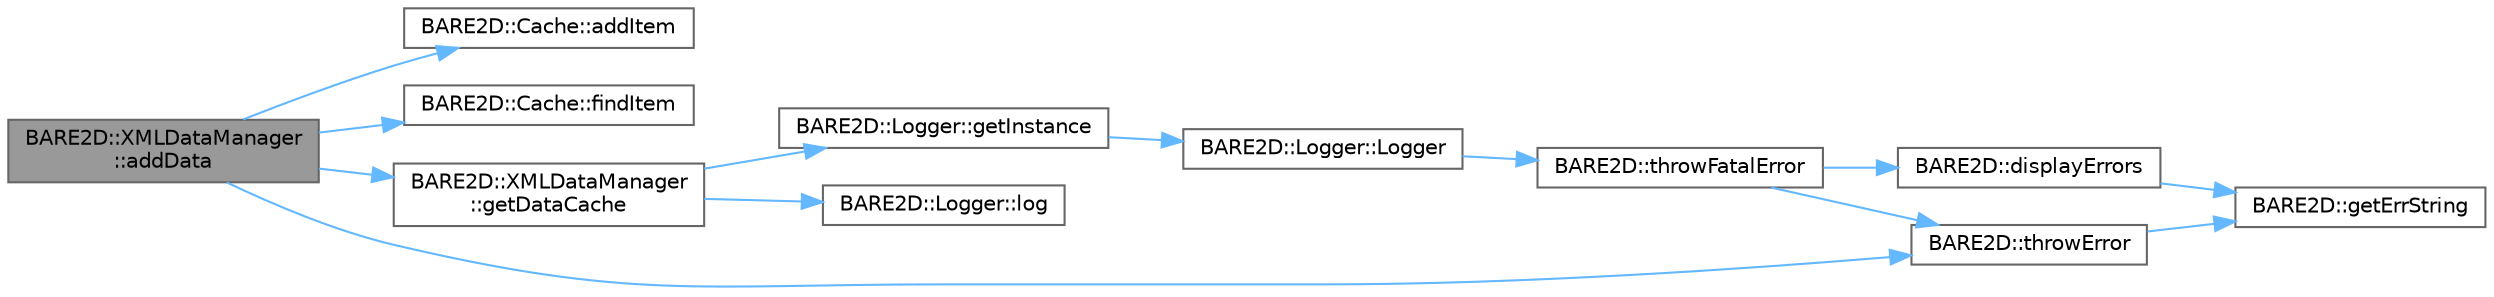 digraph "BARE2D::XMLDataManager::addData"
{
 // INTERACTIVE_SVG=YES
 // LATEX_PDF_SIZE
  bgcolor="transparent";
  edge [fontname=Helvetica,fontsize=10,labelfontname=Helvetica,labelfontsize=10];
  node [fontname=Helvetica,fontsize=10,shape=box,height=0.2,width=0.4];
  rankdir="LR";
  Node1 [label="BARE2D::XMLDataManager\l::addData",height=0.2,width=0.4,color="gray40", fillcolor="grey60", style="filled", fontcolor="black",tooltip="Adds a piece of data to the cache, in the appropriate sub-cache."];
  Node1 -> Node2 [color="steelblue1",style="solid"];
  Node2 [label="BARE2D::Cache::addItem",height=0.2,width=0.4,color="grey40", fillcolor="white", style="filled",URL="$class_b_a_r_e2_d_1_1_cache.html#a941ca4d438d928c350542ca14eff7060",tooltip="Simply adds an item."];
  Node1 -> Node3 [color="steelblue1",style="solid"];
  Node3 [label="BARE2D::Cache::findItem",height=0.2,width=0.4,color="grey40", fillcolor="white", style="filled",URL="$class_b_a_r_e2_d_1_1_cache.html#a9b565e37194850c038b5bb3c3a784567",tooltip="Finds an item based on a key."];
  Node1 -> Node4 [color="steelblue1",style="solid"];
  Node4 [label="BARE2D::XMLDataManager\l::getDataCache",height=0.2,width=0.4,color="grey40", fillcolor="white", style="filled",URL="$class_b_a_r_e2_d_1_1_x_m_l_data_manager.html#aac1a58615a6a568a2f7d0e0f1e8f170c",tooltip="Returns a cache for a certain type of data."];
  Node4 -> Node5 [color="steelblue1",style="solid"];
  Node5 [label="BARE2D::Logger::getInstance",height=0.2,width=0.4,color="grey40", fillcolor="white", style="filled",URL="$class_b_a_r_e2_d_1_1_logger.html#af9e46266b594528fe87ce3e9264033ec",tooltip=" "];
  Node5 -> Node6 [color="steelblue1",style="solid"];
  Node6 [label="BARE2D::Logger::Logger",height=0.2,width=0.4,color="grey40", fillcolor="white", style="filled",URL="$class_b_a_r_e2_d_1_1_logger.html#a731b4fafcc2878fe66360b1c9c0febdc",tooltip=" "];
  Node6 -> Node7 [color="steelblue1",style="solid"];
  Node7 [label="BARE2D::throwFatalError",height=0.2,width=0.4,color="grey40", fillcolor="white", style="filled",URL="$namespace_b_a_r_e2_d.html#aed4332e42208fed2905a8b0845dad4d1",tooltip="Throws an error (fatal). Also calls displayErrors and exits the program."];
  Node7 -> Node8 [color="steelblue1",style="solid"];
  Node8 [label="BARE2D::displayErrors",height=0.2,width=0.4,color="grey40", fillcolor="white", style="filled",URL="$namespace_b_a_r_e2_d.html#a8d6a0fa02837ab9ebba5b67cc21f9e35",tooltip="Displays the latest thrown errors (really just all the thrown errors) in the console."];
  Node8 -> Node9 [color="steelblue1",style="solid"];
  Node9 [label="BARE2D::getErrString",height=0.2,width=0.4,color="grey40", fillcolor="white", style="filled",URL="$namespace_b_a_r_e2_d.html#a7951c5decc1f7edc3c4f78ed2f579c85",tooltip="Returns the string representing/explaining the error that occurred."];
  Node7 -> Node10 [color="steelblue1",style="solid"];
  Node10 [label="BARE2D::throwError",height=0.2,width=0.4,color="grey40", fillcolor="white", style="filled",URL="$namespace_b_a_r_e2_d.html#a0d8f8a98bf559e6d2eda28ae744f486c",tooltip="Throws an error silently. Adds it to the pile."];
  Node10 -> Node9 [color="steelblue1",style="solid"];
  Node4 -> Node11 [color="steelblue1",style="solid"];
  Node11 [label="BARE2D::Logger::log",height=0.2,width=0.4,color="grey40", fillcolor="white", style="filled",URL="$class_b_a_r_e2_d_1_1_logger.html#a76c97e021ee75d17defbc794f68a965b",tooltip="Logs a message to a file and the terminal."];
  Node1 -> Node10 [color="steelblue1",style="solid"];
}
